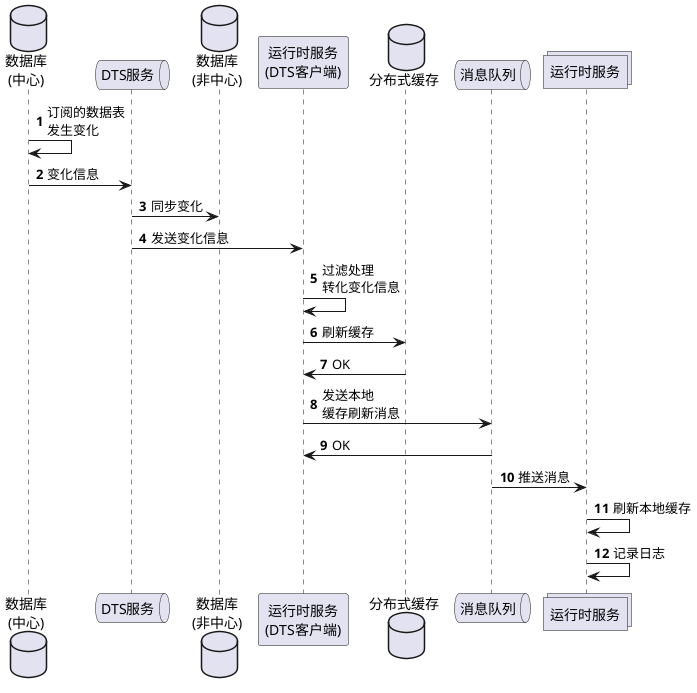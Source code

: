 @startuml
'https://plantuml.com/sequence-diagram
database "数据库\n(中心)"
queue DTS服务
database "数据库\n(非中心)"
participant "运行时服务\n(DTS客户端)"
database 分布式缓存
queue 消息队列
collections 运行时服务
autonumber
"数据库\n(中心)" ->"数据库\n(中心)" :订阅的数据表\n发生变化
"数据库\n(中心)" -> "DTS服务" :变化信息
"DTS服务" -> "数据库\n(非中心)" :同步变化
"DTS服务" -> "运行时服务\n(DTS客户端)" :发送变化信息
"运行时服务\n(DTS客户端)" -> "运行时服务\n(DTS客户端)" :过滤处理\n转化变化信息
"运行时服务\n(DTS客户端)" -> "分布式缓存" :刷新缓存
"分布式缓存" -> "运行时服务\n(DTS客户端)" :OK
"运行时服务\n(DTS客户端)" -> "消息队列": 发送本地\n缓存刷新消息
"消息队列" -> "运行时服务\n(DTS客户端)" :OK
"消息队列" -> "运行时服务" :推送消息
"运行时服务"->"运行时服务" :刷新本地缓存
"运行时服务"->"运行时服务" :记录日志
@enduml

